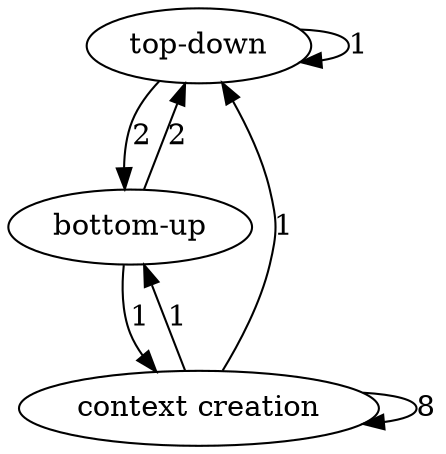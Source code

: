 digraph  {
"top-down";
"context creation";
"bottom-up";
"top-down" -> "top-down"  [weight=1, label=1];
"top-down" -> "bottom-up"  [weight=2, label=2];
"context creation" -> "top-down"  [weight=1, label=1];
"context creation" -> "context creation"  [weight=8, label=8];
"context creation" -> "bottom-up"  [weight=1, label=1];
"bottom-up" -> "top-down"  [weight=2, label=2];
"bottom-up" -> "context creation"  [weight=1, label=1];
}
